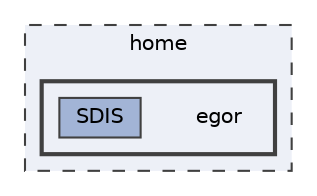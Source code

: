 digraph "egor"
{
 // LATEX_PDF_SIZE
  bgcolor="transparent";
  edge [fontname=Helvetica,fontsize=10,labelfontname=Helvetica,labelfontsize=10];
  node [fontname=Helvetica,fontsize=10,shape=box,height=0.2,width=0.4];
  compound=true
  subgraph clusterdir_43e0a1f539e00dcfa1a6bc4d4fee4fc2 {
    graph [ bgcolor="#edf0f7", pencolor="grey25", label="home", fontname=Helvetica,fontsize=10 style="filled,dashed", URL="dir_43e0a1f539e00dcfa1a6bc4d4fee4fc2.html",tooltip=""]
  subgraph clusterdir_3b227fd7a115404ed47a1262860235f2 {
    graph [ bgcolor="#edf0f7", pencolor="grey25", label="", fontname=Helvetica,fontsize=10 style="filled,bold", URL="dir_3b227fd7a115404ed47a1262860235f2.html",tooltip=""]
    dir_3b227fd7a115404ed47a1262860235f2 [shape=plaintext, label="egor"];
  dir_cad4df1efda12d691880034e67c6bc1e [label="SDIS", fillcolor="#a2b4d6", color="grey25", style="filled", URL="dir_cad4df1efda12d691880034e67c6bc1e.html",tooltip=""];
  }
  }
}
